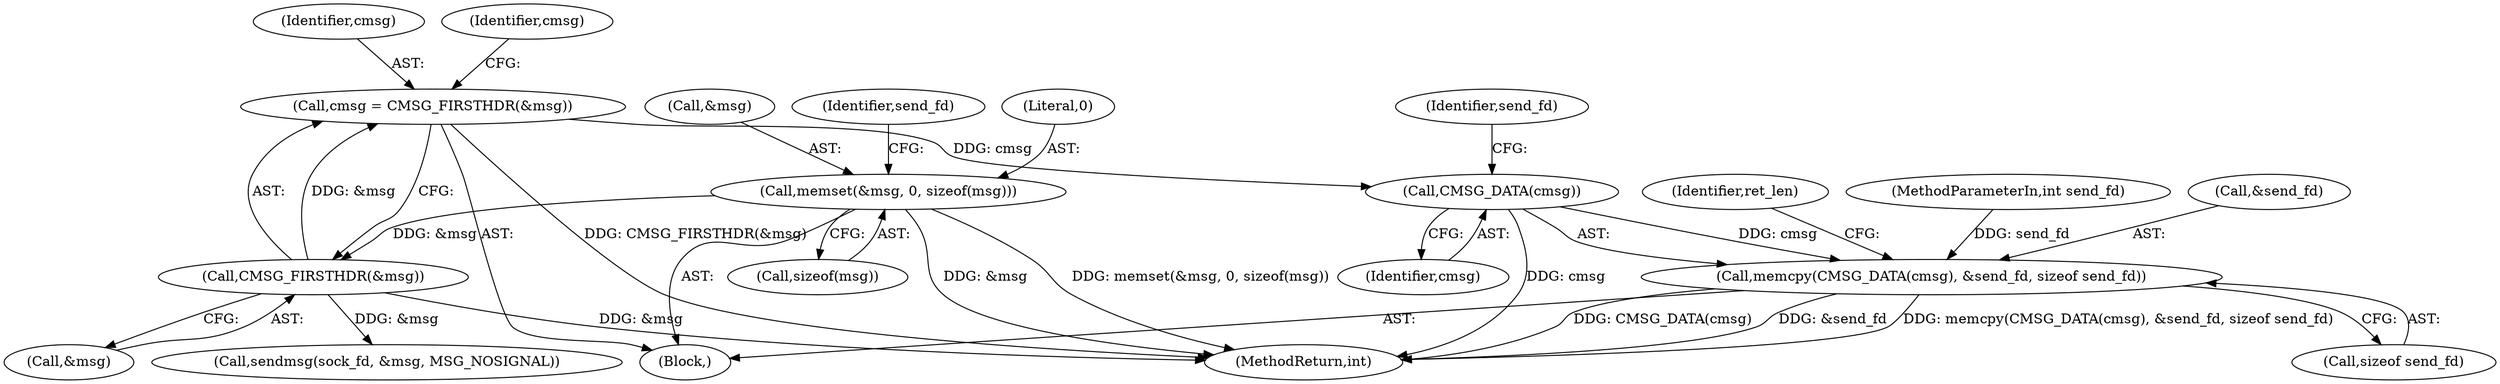 digraph "0_Android_472271b153c5dc53c28beac55480a8d8434b2d5c_47@pointer" {
"1000151" [label="(Call,cmsg = CMSG_FIRSTHDR(&msg))"];
"1000153" [label="(Call,CMSG_FIRSTHDR(&msg))"];
"1000114" [label="(Call,memset(&msg, 0, sizeof(msg)))"];
"1000174" [label="(Call,CMSG_DATA(cmsg))"];
"1000173" [label="(Call,memcpy(CMSG_DATA(cmsg), &send_fd, sizeof send_fd))"];
"1000114" [label="(Call,memset(&msg, 0, sizeof(msg)))"];
"1000221" [label="(Call,sendmsg(sock_fd, &msg, MSG_NOSIGNAL))"];
"1000151" [label="(Call,cmsg = CMSG_FIRSTHDR(&msg))"];
"1000117" [label="(Literal,0)"];
"1000104" [label="(MethodParameterIn,int send_fd)"];
"1000174" [label="(Call,CMSG_DATA(cmsg))"];
"1000178" [label="(Call,sizeof send_fd)"];
"1000272" [label="(MethodReturn,int)"];
"1000177" [label="(Identifier,send_fd)"];
"1000115" [label="(Call,&msg)"];
"1000124" [label="(Identifier,send_fd)"];
"1000152" [label="(Identifier,cmsg)"];
"1000175" [label="(Identifier,cmsg)"];
"1000176" [label="(Call,&send_fd)"];
"1000173" [label="(Call,memcpy(CMSG_DATA(cmsg), &send_fd, sizeof send_fd))"];
"1000118" [label="(Call,sizeof(msg))"];
"1000158" [label="(Identifier,cmsg)"];
"1000182" [label="(Identifier,ret_len)"];
"1000153" [label="(Call,CMSG_FIRSTHDR(&msg))"];
"1000105" [label="(Block,)"];
"1000154" [label="(Call,&msg)"];
"1000151" -> "1000105"  [label="AST: "];
"1000151" -> "1000153"  [label="CFG: "];
"1000152" -> "1000151"  [label="AST: "];
"1000153" -> "1000151"  [label="AST: "];
"1000158" -> "1000151"  [label="CFG: "];
"1000151" -> "1000272"  [label="DDG: CMSG_FIRSTHDR(&msg)"];
"1000153" -> "1000151"  [label="DDG: &msg"];
"1000151" -> "1000174"  [label="DDG: cmsg"];
"1000153" -> "1000154"  [label="CFG: "];
"1000154" -> "1000153"  [label="AST: "];
"1000153" -> "1000272"  [label="DDG: &msg"];
"1000114" -> "1000153"  [label="DDG: &msg"];
"1000153" -> "1000221"  [label="DDG: &msg"];
"1000114" -> "1000105"  [label="AST: "];
"1000114" -> "1000118"  [label="CFG: "];
"1000115" -> "1000114"  [label="AST: "];
"1000117" -> "1000114"  [label="AST: "];
"1000118" -> "1000114"  [label="AST: "];
"1000124" -> "1000114"  [label="CFG: "];
"1000114" -> "1000272"  [label="DDG: memset(&msg, 0, sizeof(msg))"];
"1000114" -> "1000272"  [label="DDG: &msg"];
"1000174" -> "1000173"  [label="AST: "];
"1000174" -> "1000175"  [label="CFG: "];
"1000175" -> "1000174"  [label="AST: "];
"1000177" -> "1000174"  [label="CFG: "];
"1000174" -> "1000272"  [label="DDG: cmsg"];
"1000174" -> "1000173"  [label="DDG: cmsg"];
"1000173" -> "1000105"  [label="AST: "];
"1000173" -> "1000178"  [label="CFG: "];
"1000176" -> "1000173"  [label="AST: "];
"1000178" -> "1000173"  [label="AST: "];
"1000182" -> "1000173"  [label="CFG: "];
"1000173" -> "1000272"  [label="DDG: &send_fd"];
"1000173" -> "1000272"  [label="DDG: memcpy(CMSG_DATA(cmsg), &send_fd, sizeof send_fd)"];
"1000173" -> "1000272"  [label="DDG: CMSG_DATA(cmsg)"];
"1000104" -> "1000173"  [label="DDG: send_fd"];
}
